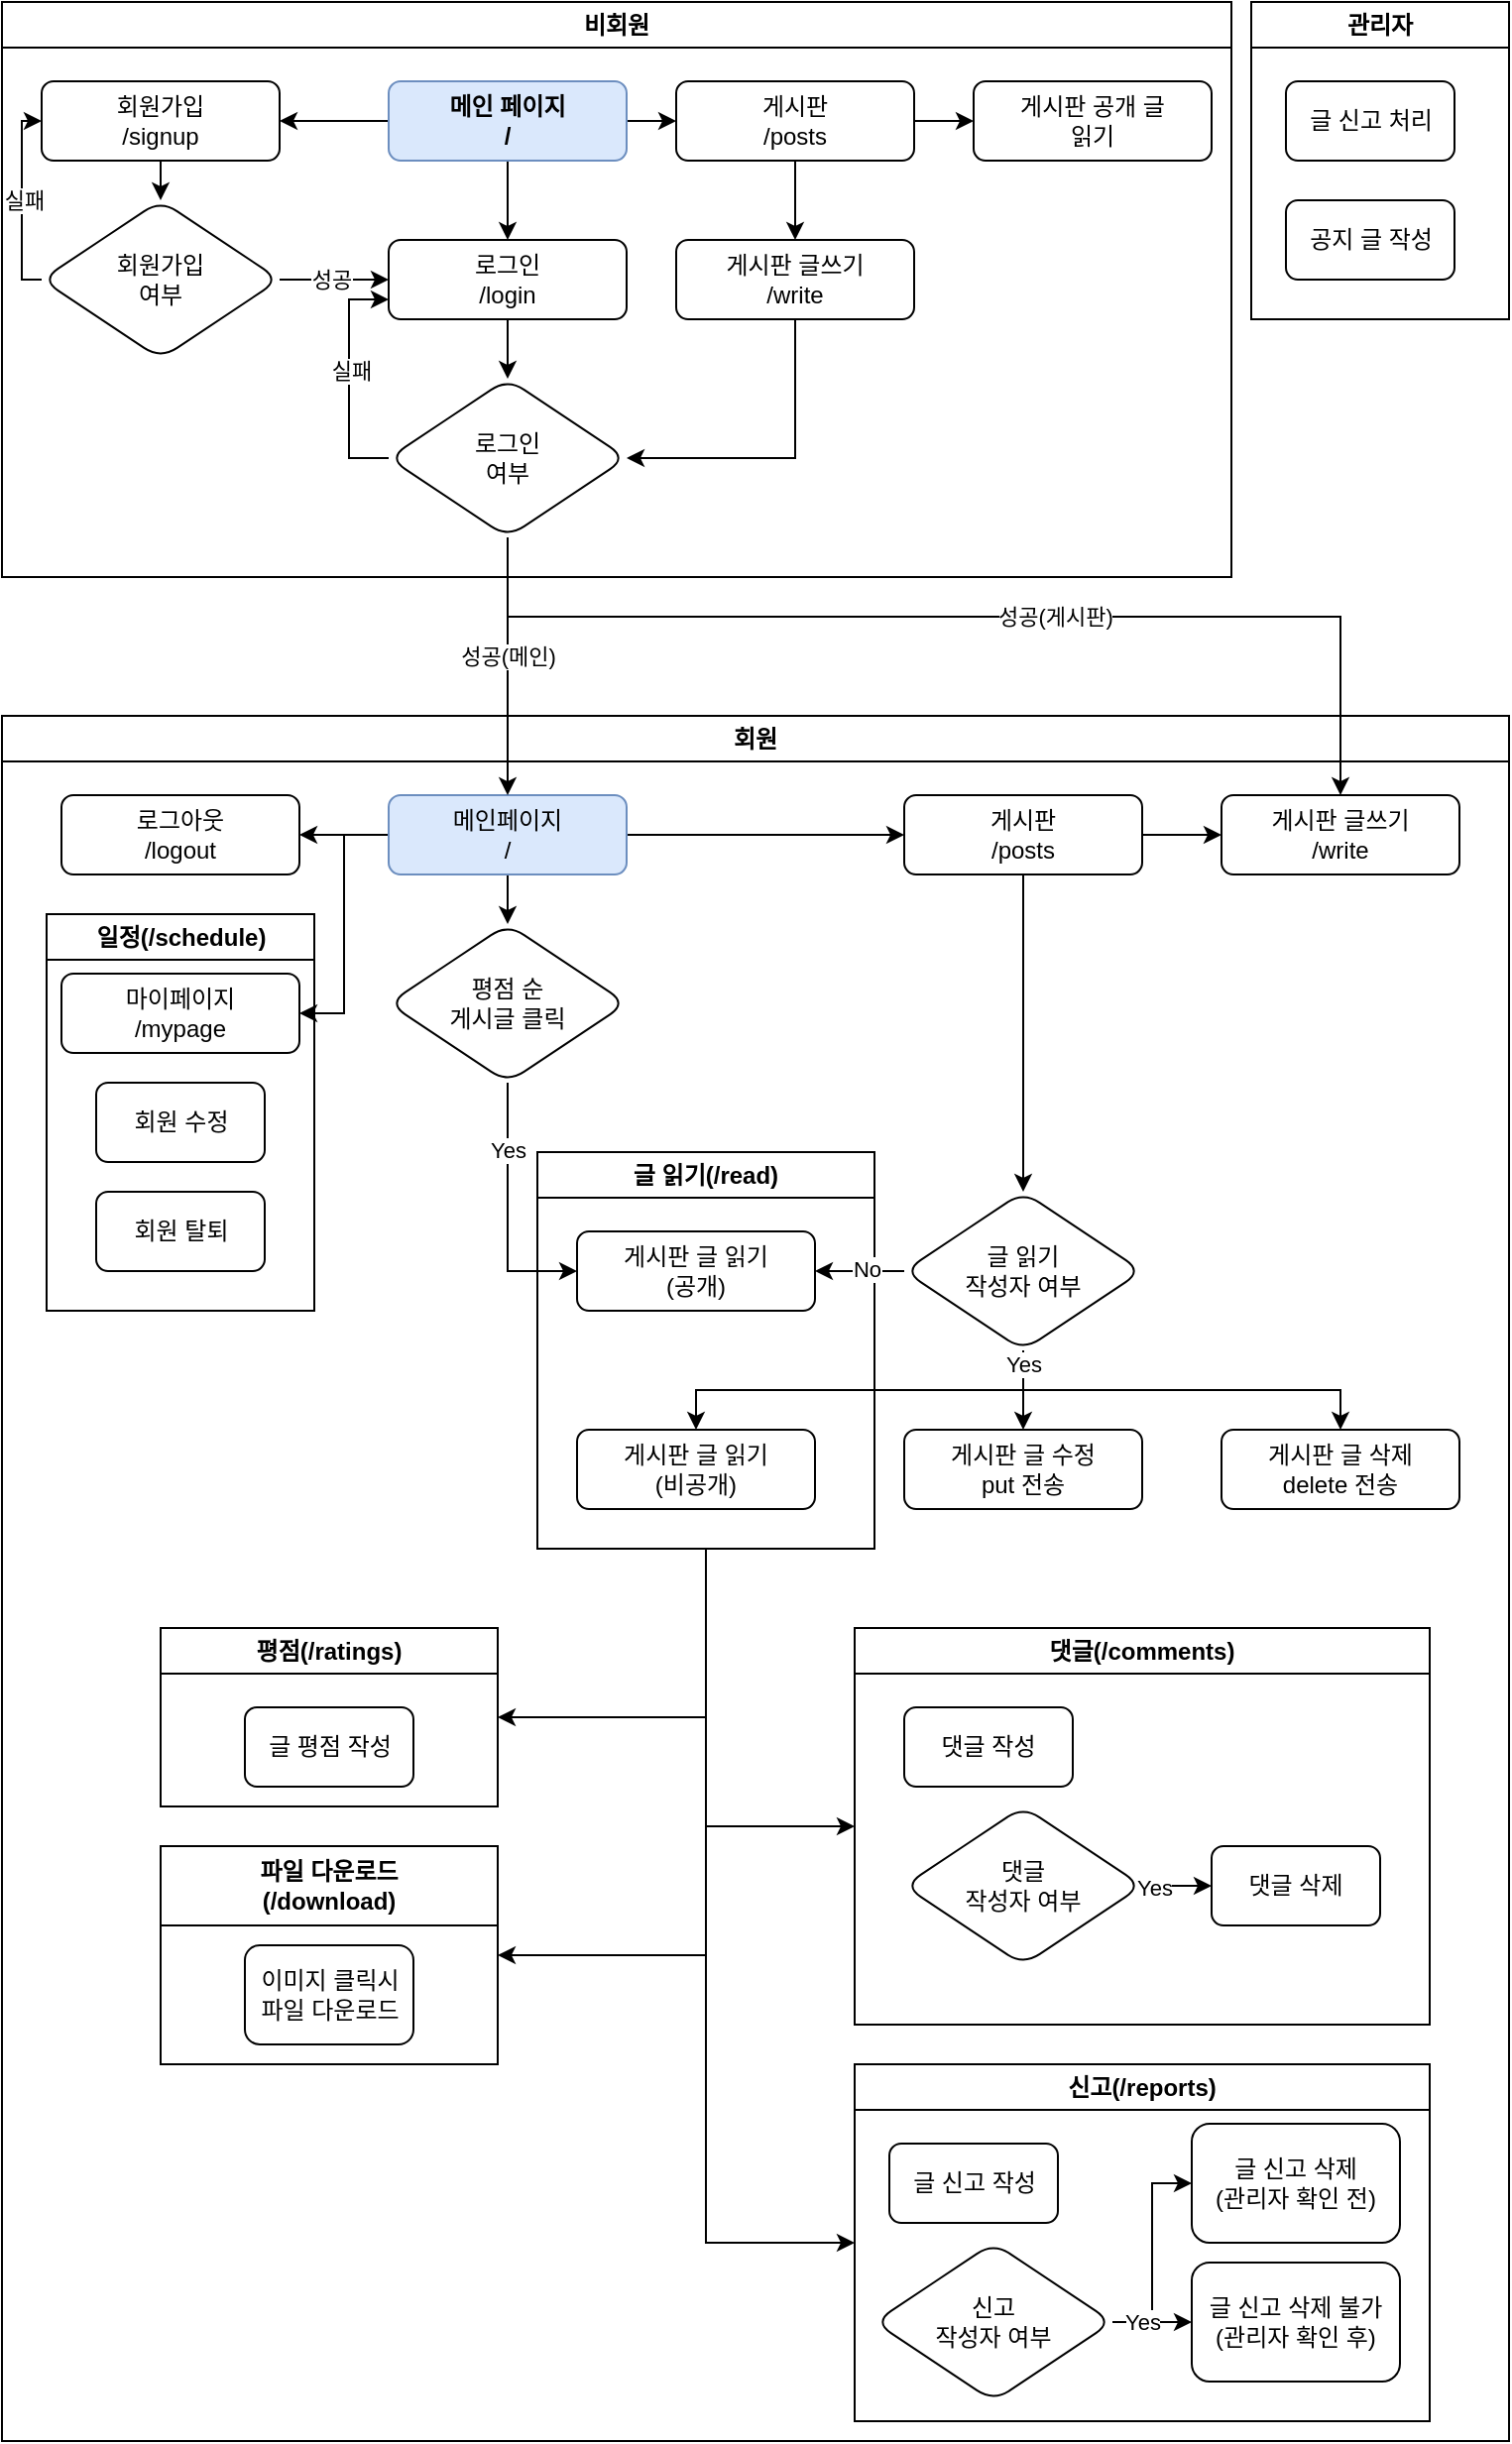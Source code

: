 <mxfile version="24.7.17">
  <diagram id="C5RBs43oDa-KdzZeNtuy" name="Page-1">
    <mxGraphModel dx="1434" dy="858" grid="1" gridSize="10" guides="1" tooltips="1" connect="1" arrows="1" fold="1" page="1" pageScale="1" pageWidth="827" pageHeight="1169" math="0" shadow="0">
      <root>
        <mxCell id="WIyWlLk6GJQsqaUBKTNV-0" />
        <mxCell id="WIyWlLk6GJQsqaUBKTNV-1" parent="WIyWlLk6GJQsqaUBKTNV-0" />
        <mxCell id="45w7jqHD4FWtg5tpyYvS-9" value="비회원" style="swimlane;whiteSpace=wrap;html=1;" parent="WIyWlLk6GJQsqaUBKTNV-1" vertex="1">
          <mxGeometry x="40" y="40" width="620" height="290" as="geometry" />
        </mxCell>
        <mxCell id="45w7jqHD4FWtg5tpyYvS-3" value="" style="edgeStyle=orthogonalEdgeStyle;rounded=0;orthogonalLoop=1;jettySize=auto;html=1;" parent="45w7jqHD4FWtg5tpyYvS-9" source="WIyWlLk6GJQsqaUBKTNV-3" target="45w7jqHD4FWtg5tpyYvS-2" edge="1">
          <mxGeometry relative="1" as="geometry" />
        </mxCell>
        <mxCell id="45w7jqHD4FWtg5tpyYvS-32" value="" style="edgeStyle=orthogonalEdgeStyle;rounded=0;orthogonalLoop=1;jettySize=auto;html=1;" parent="45w7jqHD4FWtg5tpyYvS-9" source="WIyWlLk6GJQsqaUBKTNV-3" target="45w7jqHD4FWtg5tpyYvS-31" edge="1">
          <mxGeometry relative="1" as="geometry" />
        </mxCell>
        <mxCell id="45w7jqHD4FWtg5tpyYvS-46" value="" style="edgeStyle=orthogonalEdgeStyle;rounded=0;orthogonalLoop=1;jettySize=auto;html=1;" parent="45w7jqHD4FWtg5tpyYvS-9" source="WIyWlLk6GJQsqaUBKTNV-3" target="45w7jqHD4FWtg5tpyYvS-44" edge="1">
          <mxGeometry relative="1" as="geometry" />
        </mxCell>
        <mxCell id="WIyWlLk6GJQsqaUBKTNV-3" value="메인 페이지&lt;div style=&quot;font-size: 12px;&quot;&gt;/&lt;/div&gt;" style="rounded=1;whiteSpace=wrap;html=1;fontSize=12;glass=0;strokeWidth=1;shadow=0;fontStyle=1;labelBackgroundColor=none;fillColor=#dae8fc;strokeColor=#6c8ebf;" parent="45w7jqHD4FWtg5tpyYvS-9" vertex="1">
          <mxGeometry x="195" y="40" width="120" height="40" as="geometry" />
        </mxCell>
        <mxCell id="45w7jqHD4FWtg5tpyYvS-29" value="" style="edgeStyle=orthogonalEdgeStyle;rounded=0;orthogonalLoop=1;jettySize=auto;html=1;" parent="45w7jqHD4FWtg5tpyYvS-9" source="45w7jqHD4FWtg5tpyYvS-2" target="45w7jqHD4FWtg5tpyYvS-28" edge="1">
          <mxGeometry relative="1" as="geometry" />
        </mxCell>
        <mxCell id="vwXj_90Lj-v6rzF7cGnl-1" value="" style="edgeStyle=orthogonalEdgeStyle;rounded=0;orthogonalLoop=1;jettySize=auto;html=1;" parent="45w7jqHD4FWtg5tpyYvS-9" source="45w7jqHD4FWtg5tpyYvS-2" target="vwXj_90Lj-v6rzF7cGnl-0" edge="1">
          <mxGeometry relative="1" as="geometry" />
        </mxCell>
        <mxCell id="45w7jqHD4FWtg5tpyYvS-2" value="게시판&lt;div&gt;/posts&lt;/div&gt;" style="whiteSpace=wrap;html=1;rounded=1;glass=0;strokeWidth=1;shadow=0;" parent="45w7jqHD4FWtg5tpyYvS-9" vertex="1">
          <mxGeometry x="340" y="40" width="120" height="40" as="geometry" />
        </mxCell>
        <mxCell id="45w7jqHD4FWtg5tpyYvS-57" style="edgeStyle=orthogonalEdgeStyle;rounded=0;orthogonalLoop=1;jettySize=auto;html=1;exitX=0;exitY=0.5;exitDx=0;exitDy=0;entryX=0;entryY=0.75;entryDx=0;entryDy=0;" parent="45w7jqHD4FWtg5tpyYvS-9" source="45w7jqHD4FWtg5tpyYvS-22" target="45w7jqHD4FWtg5tpyYvS-44" edge="1">
          <mxGeometry relative="1" as="geometry" />
        </mxCell>
        <mxCell id="45w7jqHD4FWtg5tpyYvS-58" value="실패" style="edgeLabel;html=1;align=center;verticalAlign=middle;resizable=0;points=[];" parent="45w7jqHD4FWtg5tpyYvS-57" vertex="1" connectable="0">
          <mxGeometry x="0.065" y="-1" relative="1" as="geometry">
            <mxPoint as="offset" />
          </mxGeometry>
        </mxCell>
        <mxCell id="45w7jqHD4FWtg5tpyYvS-22" value="로그인&lt;div&gt;여부&lt;/div&gt;" style="rhombus;whiteSpace=wrap;html=1;rounded=1;glass=0;strokeWidth=1;shadow=0;" parent="45w7jqHD4FWtg5tpyYvS-9" vertex="1">
          <mxGeometry x="195" y="190" width="120" height="80" as="geometry" />
        </mxCell>
        <mxCell id="45w7jqHD4FWtg5tpyYvS-47" value="" style="edgeStyle=orthogonalEdgeStyle;rounded=0;orthogonalLoop=1;jettySize=auto;html=1;entryX=1;entryY=0.5;entryDx=0;entryDy=0;exitX=0.5;exitY=1;exitDx=0;exitDy=0;" parent="45w7jqHD4FWtg5tpyYvS-9" source="45w7jqHD4FWtg5tpyYvS-28" target="45w7jqHD4FWtg5tpyYvS-22" edge="1">
          <mxGeometry relative="1" as="geometry" />
        </mxCell>
        <mxCell id="45w7jqHD4FWtg5tpyYvS-28" value="게시판 글쓰기&lt;div&gt;/write&lt;/div&gt;" style="whiteSpace=wrap;html=1;rounded=1;glass=0;strokeWidth=1;shadow=0;" parent="45w7jqHD4FWtg5tpyYvS-9" vertex="1">
          <mxGeometry x="340" y="120" width="120" height="40" as="geometry" />
        </mxCell>
        <mxCell id="45w7jqHD4FWtg5tpyYvS-52" style="edgeStyle=orthogonalEdgeStyle;rounded=0;orthogonalLoop=1;jettySize=auto;html=1;exitX=0.5;exitY=1;exitDx=0;exitDy=0;entryX=0.5;entryY=0;entryDx=0;entryDy=0;" parent="45w7jqHD4FWtg5tpyYvS-9" source="45w7jqHD4FWtg5tpyYvS-31" target="45w7jqHD4FWtg5tpyYvS-51" edge="1">
          <mxGeometry relative="1" as="geometry" />
        </mxCell>
        <mxCell id="45w7jqHD4FWtg5tpyYvS-31" value="회원가입&lt;div&gt;/signup&lt;/div&gt;" style="rounded=1;whiteSpace=wrap;html=1;fontSize=12;glass=0;strokeWidth=1;shadow=0;" parent="45w7jqHD4FWtg5tpyYvS-9" vertex="1">
          <mxGeometry x="20" y="40" width="120" height="40" as="geometry" />
        </mxCell>
        <mxCell id="45w7jqHD4FWtg5tpyYvS-48" value="" style="edgeStyle=orthogonalEdgeStyle;rounded=0;orthogonalLoop=1;jettySize=auto;html=1;" parent="45w7jqHD4FWtg5tpyYvS-9" source="45w7jqHD4FWtg5tpyYvS-44" target="45w7jqHD4FWtg5tpyYvS-22" edge="1">
          <mxGeometry relative="1" as="geometry" />
        </mxCell>
        <mxCell id="45w7jqHD4FWtg5tpyYvS-44" value="로그인&lt;div&gt;/login&lt;/div&gt;" style="whiteSpace=wrap;html=1;rounded=1;glass=0;strokeWidth=1;shadow=0;" parent="45w7jqHD4FWtg5tpyYvS-9" vertex="1">
          <mxGeometry x="195" y="120" width="120" height="40" as="geometry" />
        </mxCell>
        <mxCell id="45w7jqHD4FWtg5tpyYvS-53" value="" style="edgeStyle=orthogonalEdgeStyle;rounded=0;orthogonalLoop=1;jettySize=auto;html=1;" parent="45w7jqHD4FWtg5tpyYvS-9" source="45w7jqHD4FWtg5tpyYvS-51" target="45w7jqHD4FWtg5tpyYvS-44" edge="1">
          <mxGeometry relative="1" as="geometry" />
        </mxCell>
        <mxCell id="45w7jqHD4FWtg5tpyYvS-54" value="성공" style="edgeLabel;html=1;align=center;verticalAlign=middle;resizable=0;points=[];" parent="45w7jqHD4FWtg5tpyYvS-53" vertex="1" connectable="0">
          <mxGeometry x="0.185" y="-4" relative="1" as="geometry">
            <mxPoint x="-7" y="-4" as="offset" />
          </mxGeometry>
        </mxCell>
        <mxCell id="45w7jqHD4FWtg5tpyYvS-55" style="edgeStyle=orthogonalEdgeStyle;rounded=0;orthogonalLoop=1;jettySize=auto;html=1;exitX=0;exitY=0.5;exitDx=0;exitDy=0;entryX=0;entryY=0.5;entryDx=0;entryDy=0;" parent="45w7jqHD4FWtg5tpyYvS-9" source="45w7jqHD4FWtg5tpyYvS-51" target="45w7jqHD4FWtg5tpyYvS-31" edge="1">
          <mxGeometry relative="1" as="geometry">
            <Array as="points">
              <mxPoint x="10" y="140" />
              <mxPoint x="10" y="60" />
            </Array>
          </mxGeometry>
        </mxCell>
        <mxCell id="45w7jqHD4FWtg5tpyYvS-56" value="실패" style="edgeLabel;html=1;align=center;verticalAlign=middle;resizable=0;points=[];" parent="45w7jqHD4FWtg5tpyYvS-55" vertex="1" connectable="0">
          <mxGeometry x="0.196" y="-1" relative="1" as="geometry">
            <mxPoint y="10" as="offset" />
          </mxGeometry>
        </mxCell>
        <mxCell id="45w7jqHD4FWtg5tpyYvS-51" value="회원가입&lt;div&gt;여부&lt;/div&gt;" style="rhombus;whiteSpace=wrap;html=1;rounded=1;glass=0;strokeWidth=1;shadow=0;" parent="45w7jqHD4FWtg5tpyYvS-9" vertex="1">
          <mxGeometry x="20" y="100" width="120" height="80" as="geometry" />
        </mxCell>
        <mxCell id="vwXj_90Lj-v6rzF7cGnl-0" value="게시판 공개&amp;nbsp;&lt;span style=&quot;background-color: initial;&quot;&gt;글&lt;/span&gt;&lt;div&gt;&lt;span style=&quot;background-color: initial;&quot;&gt;읽기&lt;/span&gt;&lt;/div&gt;" style="whiteSpace=wrap;html=1;rounded=1;glass=0;strokeWidth=1;shadow=0;" parent="45w7jqHD4FWtg5tpyYvS-9" vertex="1">
          <mxGeometry x="490" y="40" width="120" height="40" as="geometry" />
        </mxCell>
        <mxCell id="45w7jqHD4FWtg5tpyYvS-12" value="회원" style="swimlane;whiteSpace=wrap;html=1;" parent="WIyWlLk6GJQsqaUBKTNV-1" vertex="1">
          <mxGeometry x="40" y="400" width="760" height="870" as="geometry">
            <mxRectangle x="40" y="400" width="60" height="30" as="alternateBounds" />
          </mxGeometry>
        </mxCell>
        <mxCell id="vwXj_90Lj-v6rzF7cGnl-81" style="edgeStyle=orthogonalEdgeStyle;rounded=0;orthogonalLoop=1;jettySize=auto;html=1;exitX=0.5;exitY=1;exitDx=0;exitDy=0;entryX=0;entryY=0.5;entryDx=0;entryDy=0;" parent="45w7jqHD4FWtg5tpyYvS-12" source="vwXj_90Lj-v6rzF7cGnl-75" target="vwXj_90Lj-v6rzF7cGnl-78" edge="1">
          <mxGeometry relative="1" as="geometry" />
        </mxCell>
        <mxCell id="vwXj_90Lj-v6rzF7cGnl-94" style="edgeStyle=orthogonalEdgeStyle;rounded=0;orthogonalLoop=1;jettySize=auto;html=1;exitX=0.5;exitY=1;exitDx=0;exitDy=0;entryX=1;entryY=0.5;entryDx=0;entryDy=0;" parent="45w7jqHD4FWtg5tpyYvS-12" source="vwXj_90Lj-v6rzF7cGnl-75" target="vwXj_90Lj-v6rzF7cGnl-86" edge="1">
          <mxGeometry relative="1" as="geometry" />
        </mxCell>
        <mxCell id="vwXj_90Lj-v6rzF7cGnl-126" style="edgeStyle=orthogonalEdgeStyle;rounded=0;orthogonalLoop=1;jettySize=auto;html=1;exitX=0.5;exitY=1;exitDx=0;exitDy=0;entryX=0;entryY=0.5;entryDx=0;entryDy=0;" parent="45w7jqHD4FWtg5tpyYvS-12" source="vwXj_90Lj-v6rzF7cGnl-75" target="vwXj_90Lj-v6rzF7cGnl-98" edge="1">
          <mxGeometry relative="1" as="geometry" />
        </mxCell>
        <mxCell id="0XDaieI8vf1X56eT68E3-4" style="edgeStyle=orthogonalEdgeStyle;rounded=0;orthogonalLoop=1;jettySize=auto;html=1;exitX=0.5;exitY=1;exitDx=0;exitDy=0;entryX=1;entryY=0.5;entryDx=0;entryDy=0;" edge="1" parent="45w7jqHD4FWtg5tpyYvS-12" source="vwXj_90Lj-v6rzF7cGnl-75" target="0XDaieI8vf1X56eT68E3-1">
          <mxGeometry relative="1" as="geometry" />
        </mxCell>
        <mxCell id="vwXj_90Lj-v6rzF7cGnl-75" value="글 읽기(/read)" style="swimlane;whiteSpace=wrap;html=1;" parent="45w7jqHD4FWtg5tpyYvS-12" vertex="1">
          <mxGeometry x="270" y="220" width="170" height="200" as="geometry" />
        </mxCell>
        <mxCell id="vwXj_90Lj-v6rzF7cGnl-70" style="edgeStyle=orthogonalEdgeStyle;rounded=0;orthogonalLoop=1;jettySize=auto;html=1;exitX=0.5;exitY=1;exitDx=0;exitDy=0;" parent="45w7jqHD4FWtg5tpyYvS-12" source="vwXj_90Lj-v6rzF7cGnl-53" target="vwXj_90Lj-v6rzF7cGnl-59" edge="1">
          <mxGeometry relative="1" as="geometry" />
        </mxCell>
        <mxCell id="vwXj_90Lj-v6rzF7cGnl-69" style="edgeStyle=orthogonalEdgeStyle;rounded=0;orthogonalLoop=1;jettySize=auto;html=1;exitX=0.5;exitY=1;exitDx=0;exitDy=0;entryX=0.5;entryY=0;entryDx=0;entryDy=0;" parent="45w7jqHD4FWtg5tpyYvS-12" source="vwXj_90Lj-v6rzF7cGnl-53" target="vwXj_90Lj-v6rzF7cGnl-66" edge="1">
          <mxGeometry relative="1" as="geometry" />
        </mxCell>
        <mxCell id="vwXj_90Lj-v6rzF7cGnl-46" value="" style="edgeStyle=orthogonalEdgeStyle;rounded=0;orthogonalLoop=1;jettySize=auto;html=1;" parent="45w7jqHD4FWtg5tpyYvS-12" source="45w7jqHD4FWtg5tpyYvS-13" target="vwXj_90Lj-v6rzF7cGnl-45" edge="1">
          <mxGeometry relative="1" as="geometry" />
        </mxCell>
        <mxCell id="vwXj_90Lj-v6rzF7cGnl-47" value="" style="edgeStyle=orthogonalEdgeStyle;rounded=0;orthogonalLoop=1;jettySize=auto;html=1;" parent="45w7jqHD4FWtg5tpyYvS-12" source="45w7jqHD4FWtg5tpyYvS-13" target="vwXj_90Lj-v6rzF7cGnl-33" edge="1">
          <mxGeometry relative="1" as="geometry" />
        </mxCell>
        <mxCell id="vwXj_90Lj-v6rzF7cGnl-72" style="edgeStyle=orthogonalEdgeStyle;rounded=0;orthogonalLoop=1;jettySize=auto;html=1;exitX=0;exitY=0.5;exitDx=0;exitDy=0;entryX=1;entryY=0.5;entryDx=0;entryDy=0;" parent="45w7jqHD4FWtg5tpyYvS-12" source="45w7jqHD4FWtg5tpyYvS-13" target="vwXj_90Lj-v6rzF7cGnl-71" edge="1">
          <mxGeometry relative="1" as="geometry" />
        </mxCell>
        <mxCell id="0XDaieI8vf1X56eT68E3-8" style="edgeStyle=orthogonalEdgeStyle;rounded=0;orthogonalLoop=1;jettySize=auto;html=1;exitX=0.5;exitY=1;exitDx=0;exitDy=0;entryX=0.5;entryY=0;entryDx=0;entryDy=0;" edge="1" parent="45w7jqHD4FWtg5tpyYvS-12" source="45w7jqHD4FWtg5tpyYvS-13" target="0XDaieI8vf1X56eT68E3-7">
          <mxGeometry relative="1" as="geometry" />
        </mxCell>
        <mxCell id="45w7jqHD4FWtg5tpyYvS-13" value="메인페이지&lt;div&gt;/&lt;/div&gt;" style="rounded=1;whiteSpace=wrap;html=1;fontSize=12;glass=0;strokeWidth=1;shadow=0;fillColor=#dae8fc;strokeColor=#6c8ebf;" parent="45w7jqHD4FWtg5tpyYvS-12" vertex="1">
          <mxGeometry x="195" y="40" width="120" height="40" as="geometry" />
        </mxCell>
        <mxCell id="45w7jqHD4FWtg5tpyYvS-7" value="게시판 글쓰기&lt;div&gt;/write&lt;/div&gt;" style="whiteSpace=wrap;html=1;rounded=1;glass=0;strokeWidth=1;shadow=0;" parent="45w7jqHD4FWtg5tpyYvS-12" vertex="1">
          <mxGeometry x="615" y="40" width="120" height="40" as="geometry" />
        </mxCell>
        <mxCell id="vwXj_90Lj-v6rzF7cGnl-48" value="" style="edgeStyle=orthogonalEdgeStyle;rounded=0;orthogonalLoop=1;jettySize=auto;html=1;" parent="45w7jqHD4FWtg5tpyYvS-12" source="vwXj_90Lj-v6rzF7cGnl-33" target="45w7jqHD4FWtg5tpyYvS-7" edge="1">
          <mxGeometry relative="1" as="geometry" />
        </mxCell>
        <mxCell id="vwXj_90Lj-v6rzF7cGnl-55" value="" style="edgeStyle=orthogonalEdgeStyle;rounded=0;orthogonalLoop=1;jettySize=auto;html=1;" parent="45w7jqHD4FWtg5tpyYvS-12" source="vwXj_90Lj-v6rzF7cGnl-33" target="vwXj_90Lj-v6rzF7cGnl-53" edge="1">
          <mxGeometry relative="1" as="geometry" />
        </mxCell>
        <mxCell id="vwXj_90Lj-v6rzF7cGnl-33" value="게시판&lt;div&gt;/posts&lt;/div&gt;" style="whiteSpace=wrap;html=1;rounded=1;glass=0;strokeWidth=1;shadow=0;" parent="45w7jqHD4FWtg5tpyYvS-12" vertex="1">
          <mxGeometry x="455" y="40" width="120" height="40" as="geometry" />
        </mxCell>
        <mxCell id="vwXj_90Lj-v6rzF7cGnl-45" value="로그아웃&lt;div&gt;/logout&lt;/div&gt;" style="whiteSpace=wrap;html=1;rounded=1;glass=0;strokeWidth=1;shadow=0;" parent="45w7jqHD4FWtg5tpyYvS-12" vertex="1">
          <mxGeometry x="30" y="40" width="120" height="40" as="geometry" />
        </mxCell>
        <mxCell id="vwXj_90Lj-v6rzF7cGnl-57" value="" style="edgeStyle=orthogonalEdgeStyle;rounded=0;orthogonalLoop=1;jettySize=auto;html=1;" parent="45w7jqHD4FWtg5tpyYvS-12" source="vwXj_90Lj-v6rzF7cGnl-53" target="vwXj_90Lj-v6rzF7cGnl-56" edge="1">
          <mxGeometry relative="1" as="geometry" />
        </mxCell>
        <mxCell id="vwXj_90Lj-v6rzF7cGnl-62" value="No" style="edgeLabel;html=1;align=center;verticalAlign=middle;resizable=0;points=[];" parent="vwXj_90Lj-v6rzF7cGnl-57" vertex="1" connectable="0">
          <mxGeometry x="-0.15" y="-1" relative="1" as="geometry">
            <mxPoint as="offset" />
          </mxGeometry>
        </mxCell>
        <mxCell id="vwXj_90Lj-v6rzF7cGnl-64" value="" style="edgeStyle=orthogonalEdgeStyle;rounded=0;orthogonalLoop=1;jettySize=auto;html=1;" parent="45w7jqHD4FWtg5tpyYvS-12" source="vwXj_90Lj-v6rzF7cGnl-53" target="vwXj_90Lj-v6rzF7cGnl-63" edge="1">
          <mxGeometry relative="1" as="geometry" />
        </mxCell>
        <mxCell id="vwXj_90Lj-v6rzF7cGnl-65" value="Yes" style="edgeLabel;html=1;align=center;verticalAlign=middle;resizable=0;points=[];" parent="vwXj_90Lj-v6rzF7cGnl-64" vertex="1" connectable="0">
          <mxGeometry x="-0.656" relative="1" as="geometry">
            <mxPoint as="offset" />
          </mxGeometry>
        </mxCell>
        <mxCell id="vwXj_90Lj-v6rzF7cGnl-53" value="글 읽기&lt;div&gt;작성자 여부&lt;/div&gt;" style="rhombus;whiteSpace=wrap;html=1;rounded=1;glass=0;strokeWidth=1;shadow=0;" parent="45w7jqHD4FWtg5tpyYvS-12" vertex="1">
          <mxGeometry x="455" y="240" width="120" height="80" as="geometry" />
        </mxCell>
        <mxCell id="vwXj_90Lj-v6rzF7cGnl-56" value="게시판 글 읽기&lt;div&gt;(공개)&lt;/div&gt;" style="whiteSpace=wrap;html=1;rounded=1;glass=0;strokeWidth=1;shadow=0;" parent="45w7jqHD4FWtg5tpyYvS-12" vertex="1">
          <mxGeometry x="290" y="260" width="120" height="40" as="geometry" />
        </mxCell>
        <mxCell id="vwXj_90Lj-v6rzF7cGnl-59" value="게시판 글 읽기&lt;div&gt;(비공개)&lt;/div&gt;" style="whiteSpace=wrap;html=1;rounded=1;glass=0;strokeWidth=1;shadow=0;" parent="45w7jqHD4FWtg5tpyYvS-12" vertex="1">
          <mxGeometry x="290" y="360" width="120" height="40" as="geometry" />
        </mxCell>
        <mxCell id="vwXj_90Lj-v6rzF7cGnl-63" value="게시판 글 수정&lt;div&gt;put 전송&lt;/div&gt;" style="whiteSpace=wrap;html=1;rounded=1;glass=0;strokeWidth=1;shadow=0;" parent="45w7jqHD4FWtg5tpyYvS-12" vertex="1">
          <mxGeometry x="455" y="360" width="120" height="40" as="geometry" />
        </mxCell>
        <mxCell id="vwXj_90Lj-v6rzF7cGnl-66" value="게시판 글 삭제&lt;div&gt;delete 전송&lt;/div&gt;" style="whiteSpace=wrap;html=1;rounded=1;glass=0;strokeWidth=1;shadow=0;" parent="45w7jqHD4FWtg5tpyYvS-12" vertex="1">
          <mxGeometry x="615" y="360" width="120" height="40" as="geometry" />
        </mxCell>
        <mxCell id="vwXj_90Lj-v6rzF7cGnl-71" value="마이페이지&lt;div&gt;/mypage&lt;/div&gt;" style="whiteSpace=wrap;html=1;rounded=1;glass=0;strokeWidth=1;shadow=0;" parent="45w7jqHD4FWtg5tpyYvS-12" vertex="1">
          <mxGeometry x="30" y="130" width="120" height="40" as="geometry" />
        </mxCell>
        <mxCell id="vwXj_90Lj-v6rzF7cGnl-78" value="댓글(/&lt;span style=&quot;background-color: initial;&quot;&gt;comments)&lt;/span&gt;" style="swimlane;whiteSpace=wrap;html=1;" parent="45w7jqHD4FWtg5tpyYvS-12" vertex="1">
          <mxGeometry x="430" y="460" width="290" height="200" as="geometry" />
        </mxCell>
        <mxCell id="vwXj_90Lj-v6rzF7cGnl-76" value="댓글 작성" style="whiteSpace=wrap;html=1;rounded=1;glass=0;strokeWidth=1;shadow=0;" parent="vwXj_90Lj-v6rzF7cGnl-78" vertex="1">
          <mxGeometry x="25" y="40" width="85" height="40" as="geometry" />
        </mxCell>
        <mxCell id="vwXj_90Lj-v6rzF7cGnl-79" value="댓글 삭제" style="whiteSpace=wrap;html=1;rounded=1;glass=0;strokeWidth=1;shadow=0;" parent="vwXj_90Lj-v6rzF7cGnl-78" vertex="1">
          <mxGeometry x="180" y="110" width="85" height="40" as="geometry" />
        </mxCell>
        <mxCell id="vwXj_90Lj-v6rzF7cGnl-83" style="edgeStyle=orthogonalEdgeStyle;rounded=0;orthogonalLoop=1;jettySize=auto;html=1;exitX=1;exitY=0.5;exitDx=0;exitDy=0;entryX=0;entryY=0.5;entryDx=0;entryDy=0;" parent="vwXj_90Lj-v6rzF7cGnl-78" source="vwXj_90Lj-v6rzF7cGnl-80" target="vwXj_90Lj-v6rzF7cGnl-79" edge="1">
          <mxGeometry relative="1" as="geometry" />
        </mxCell>
        <mxCell id="vwXj_90Lj-v6rzF7cGnl-84" value="Yes" style="edgeLabel;html=1;align=center;verticalAlign=middle;resizable=0;points=[];" parent="vwXj_90Lj-v6rzF7cGnl-83" vertex="1" connectable="0">
          <mxGeometry x="-0.667" y="-1" relative="1" as="geometry">
            <mxPoint as="offset" />
          </mxGeometry>
        </mxCell>
        <mxCell id="vwXj_90Lj-v6rzF7cGnl-80" value="댓글&lt;div&gt;작성자 여부&lt;/div&gt;" style="rhombus;whiteSpace=wrap;html=1;rounded=1;glass=0;strokeWidth=1;shadow=0;" parent="vwXj_90Lj-v6rzF7cGnl-78" vertex="1">
          <mxGeometry x="25" y="90" width="120" height="80" as="geometry" />
        </mxCell>
        <mxCell id="vwXj_90Lj-v6rzF7cGnl-86" value="평점(/ratings&lt;span style=&quot;background-color: initial;&quot;&gt;)&lt;/span&gt;" style="swimlane;whiteSpace=wrap;html=1;" parent="45w7jqHD4FWtg5tpyYvS-12" vertex="1">
          <mxGeometry x="80" y="460" width="170" height="90" as="geometry" />
        </mxCell>
        <mxCell id="vwXj_90Lj-v6rzF7cGnl-87" value="글 평점 작성" style="whiteSpace=wrap;html=1;rounded=1;glass=0;strokeWidth=1;shadow=0;" parent="vwXj_90Lj-v6rzF7cGnl-86" vertex="1">
          <mxGeometry x="42.5" y="40" width="85" height="40" as="geometry" />
        </mxCell>
        <mxCell id="vwXj_90Lj-v6rzF7cGnl-98" value="신고(/reports&lt;span style=&quot;background-color: initial;&quot;&gt;)&lt;/span&gt;" style="swimlane;whiteSpace=wrap;html=1;" parent="45w7jqHD4FWtg5tpyYvS-12" vertex="1">
          <mxGeometry x="430" y="680" width="290" height="180" as="geometry" />
        </mxCell>
        <mxCell id="vwXj_90Lj-v6rzF7cGnl-129" style="edgeStyle=orthogonalEdgeStyle;rounded=0;orthogonalLoop=1;jettySize=auto;html=1;exitX=1;exitY=0.5;exitDx=0;exitDy=0;" parent="vwXj_90Lj-v6rzF7cGnl-98" source="vwXj_90Lj-v6rzF7cGnl-102" target="vwXj_90Lj-v6rzF7cGnl-128" edge="1">
          <mxGeometry relative="1" as="geometry" />
        </mxCell>
        <mxCell id="vwXj_90Lj-v6rzF7cGnl-99" value="글 신고 작성" style="whiteSpace=wrap;html=1;rounded=1;glass=0;strokeWidth=1;shadow=0;" parent="vwXj_90Lj-v6rzF7cGnl-98" vertex="1">
          <mxGeometry x="17.5" y="40" width="85" height="40" as="geometry" />
        </mxCell>
        <mxCell id="vwXj_90Lj-v6rzF7cGnl-109" value="" style="edgeStyle=orthogonalEdgeStyle;rounded=0;orthogonalLoop=1;jettySize=auto;html=1;" parent="vwXj_90Lj-v6rzF7cGnl-98" source="vwXj_90Lj-v6rzF7cGnl-102" target="vwXj_90Lj-v6rzF7cGnl-104" edge="1">
          <mxGeometry relative="1" as="geometry" />
        </mxCell>
        <mxCell id="vwXj_90Lj-v6rzF7cGnl-110" value="Yes" style="edgeLabel;html=1;align=center;verticalAlign=middle;resizable=0;points=[];" parent="vwXj_90Lj-v6rzF7cGnl-109" vertex="1" connectable="0">
          <mxGeometry x="0.197" y="1" relative="1" as="geometry">
            <mxPoint x="-9" y="1" as="offset" />
          </mxGeometry>
        </mxCell>
        <mxCell id="vwXj_90Lj-v6rzF7cGnl-102" value="&lt;div&gt;신고&lt;/div&gt;&lt;div&gt;작성자 여부&lt;/div&gt;" style="rhombus;whiteSpace=wrap;html=1;rounded=1;glass=0;strokeWidth=1;shadow=0;" parent="vwXj_90Lj-v6rzF7cGnl-98" vertex="1">
          <mxGeometry x="10" y="90" width="120" height="80" as="geometry" />
        </mxCell>
        <mxCell id="vwXj_90Lj-v6rzF7cGnl-104" value="글 신고 삭제 불가&lt;div&gt;(관리자 확인 후)&lt;/div&gt;" style="whiteSpace=wrap;html=1;rounded=1;glass=0;strokeWidth=1;shadow=0;" parent="vwXj_90Lj-v6rzF7cGnl-98" vertex="1">
          <mxGeometry x="170" y="100" width="105" height="60" as="geometry" />
        </mxCell>
        <mxCell id="vwXj_90Lj-v6rzF7cGnl-128" value="글 신고 삭제&lt;div&gt;(관리자 확인 전)&lt;/div&gt;" style="whiteSpace=wrap;html=1;rounded=1;glass=0;strokeWidth=1;shadow=0;" parent="vwXj_90Lj-v6rzF7cGnl-98" vertex="1">
          <mxGeometry x="170" y="30" width="105" height="60" as="geometry" />
        </mxCell>
        <mxCell id="0XDaieI8vf1X56eT68E3-1" value="파일 다운로드&lt;div&gt;(/download&lt;span data-darkreader-inline-bgcolor=&quot;&quot; style=&quot;background-color: initial; --darkreader-inline-bgcolor: initial;&quot;&gt;)&lt;/span&gt;&lt;/div&gt;" style="swimlane;whiteSpace=wrap;html=1;startSize=40;" vertex="1" parent="45w7jqHD4FWtg5tpyYvS-12">
          <mxGeometry x="80" y="570" width="170" height="110" as="geometry" />
        </mxCell>
        <mxCell id="0XDaieI8vf1X56eT68E3-2" value="이미지 클릭시 파일 다운로드" style="whiteSpace=wrap;html=1;rounded=1;glass=0;strokeWidth=1;shadow=0;" vertex="1" parent="0XDaieI8vf1X56eT68E3-1">
          <mxGeometry x="42.5" y="50" width="85" height="50" as="geometry" />
        </mxCell>
        <mxCell id="0XDaieI8vf1X56eT68E3-9" style="edgeStyle=orthogonalEdgeStyle;rounded=0;orthogonalLoop=1;jettySize=auto;html=1;exitX=0.5;exitY=1;exitDx=0;exitDy=0;entryX=0;entryY=0.5;entryDx=0;entryDy=0;" edge="1" parent="45w7jqHD4FWtg5tpyYvS-12" source="0XDaieI8vf1X56eT68E3-7" target="vwXj_90Lj-v6rzF7cGnl-56">
          <mxGeometry relative="1" as="geometry" />
        </mxCell>
        <mxCell id="0XDaieI8vf1X56eT68E3-10" value="Yes" style="edgeLabel;html=1;align=center;verticalAlign=middle;resizable=0;points=[];" vertex="1" connectable="0" parent="0XDaieI8vf1X56eT68E3-9">
          <mxGeometry x="-0.482" relative="1" as="geometry">
            <mxPoint as="offset" />
          </mxGeometry>
        </mxCell>
        <mxCell id="0XDaieI8vf1X56eT68E3-7" value="&lt;div&gt;평점 순&lt;/div&gt;&lt;div&gt;게시글 클릭&lt;/div&gt;" style="rhombus;whiteSpace=wrap;html=1;rounded=1;glass=0;strokeWidth=1;shadow=0;" vertex="1" parent="45w7jqHD4FWtg5tpyYvS-12">
          <mxGeometry x="195" y="105" width="120" height="80" as="geometry" />
        </mxCell>
        <mxCell id="0XDaieI8vf1X56eT68E3-11" value="일정(/schedule&lt;span style=&quot;background-color: initial;&quot;&gt;)&lt;/span&gt;" style="swimlane;whiteSpace=wrap;html=1;" vertex="1" parent="45w7jqHD4FWtg5tpyYvS-12">
          <mxGeometry x="22.5" y="100" width="135" height="200" as="geometry" />
        </mxCell>
        <mxCell id="0XDaieI8vf1X56eT68E3-12" value="회원 수정" style="whiteSpace=wrap;html=1;rounded=1;glass=0;strokeWidth=1;shadow=0;" vertex="1" parent="0XDaieI8vf1X56eT68E3-11">
          <mxGeometry x="25" y="85" width="85" height="40" as="geometry" />
        </mxCell>
        <mxCell id="0XDaieI8vf1X56eT68E3-14" value="회원 탈퇴" style="whiteSpace=wrap;html=1;rounded=1;glass=0;strokeWidth=1;shadow=0;" vertex="1" parent="0XDaieI8vf1X56eT68E3-11">
          <mxGeometry x="25" y="140" width="85" height="40" as="geometry" />
        </mxCell>
        <mxCell id="45w7jqHD4FWtg5tpyYvS-34" style="edgeStyle=orthogonalEdgeStyle;rounded=0;orthogonalLoop=1;jettySize=auto;html=1;exitX=0.5;exitY=1;exitDx=0;exitDy=0;" parent="WIyWlLk6GJQsqaUBKTNV-1" source="45w7jqHD4FWtg5tpyYvS-22" target="45w7jqHD4FWtg5tpyYvS-13" edge="1">
          <mxGeometry relative="1" as="geometry">
            <Array as="points">
              <mxPoint x="295" y="400" />
              <mxPoint x="295" y="400" />
            </Array>
          </mxGeometry>
        </mxCell>
        <mxCell id="45w7jqHD4FWtg5tpyYvS-35" value="성공(메인)" style="edgeLabel;html=1;align=center;verticalAlign=middle;resizable=0;points=[];" parent="45w7jqHD4FWtg5tpyYvS-34" vertex="1" connectable="0">
          <mxGeometry x="0.014" y="2" relative="1" as="geometry">
            <mxPoint x="-2" y="-6" as="offset" />
          </mxGeometry>
        </mxCell>
        <mxCell id="vwXj_90Lj-v6rzF7cGnl-73" style="edgeStyle=orthogonalEdgeStyle;rounded=0;orthogonalLoop=1;jettySize=auto;html=1;exitX=0.5;exitY=1;exitDx=0;exitDy=0;entryX=0.5;entryY=0;entryDx=0;entryDy=0;" parent="WIyWlLk6GJQsqaUBKTNV-1" source="45w7jqHD4FWtg5tpyYvS-22" target="45w7jqHD4FWtg5tpyYvS-7" edge="1">
          <mxGeometry relative="1" as="geometry">
            <Array as="points">
              <mxPoint x="295" y="350" />
              <mxPoint x="715" y="350" />
            </Array>
          </mxGeometry>
        </mxCell>
        <mxCell id="vwXj_90Lj-v6rzF7cGnl-74" value="성공(게시판)" style="edgeLabel;html=1;align=center;verticalAlign=middle;resizable=0;points=[];" parent="vwXj_90Lj-v6rzF7cGnl-73" vertex="1" connectable="0">
          <mxGeometry x="0.149" relative="1" as="geometry">
            <mxPoint as="offset" />
          </mxGeometry>
        </mxCell>
        <mxCell id="0XDaieI8vf1X56eT68E3-67" value="관리자" style="swimlane;whiteSpace=wrap;html=1;" vertex="1" parent="WIyWlLk6GJQsqaUBKTNV-1">
          <mxGeometry x="670" y="40" width="130" height="160" as="geometry" />
        </mxCell>
        <mxCell id="0XDaieI8vf1X56eT68E3-69" value="글 신고 처리" style="whiteSpace=wrap;html=1;rounded=1;glass=0;strokeWidth=1;shadow=0;" vertex="1" parent="0XDaieI8vf1X56eT68E3-67">
          <mxGeometry x="17.5" y="40" width="85" height="40" as="geometry" />
        </mxCell>
        <mxCell id="0XDaieI8vf1X56eT68E3-75" value="공지 글 작성" style="whiteSpace=wrap;html=1;rounded=1;glass=0;strokeWidth=1;shadow=0;" vertex="1" parent="0XDaieI8vf1X56eT68E3-67">
          <mxGeometry x="17.5" y="100" width="85" height="40" as="geometry" />
        </mxCell>
      </root>
    </mxGraphModel>
  </diagram>
</mxfile>
